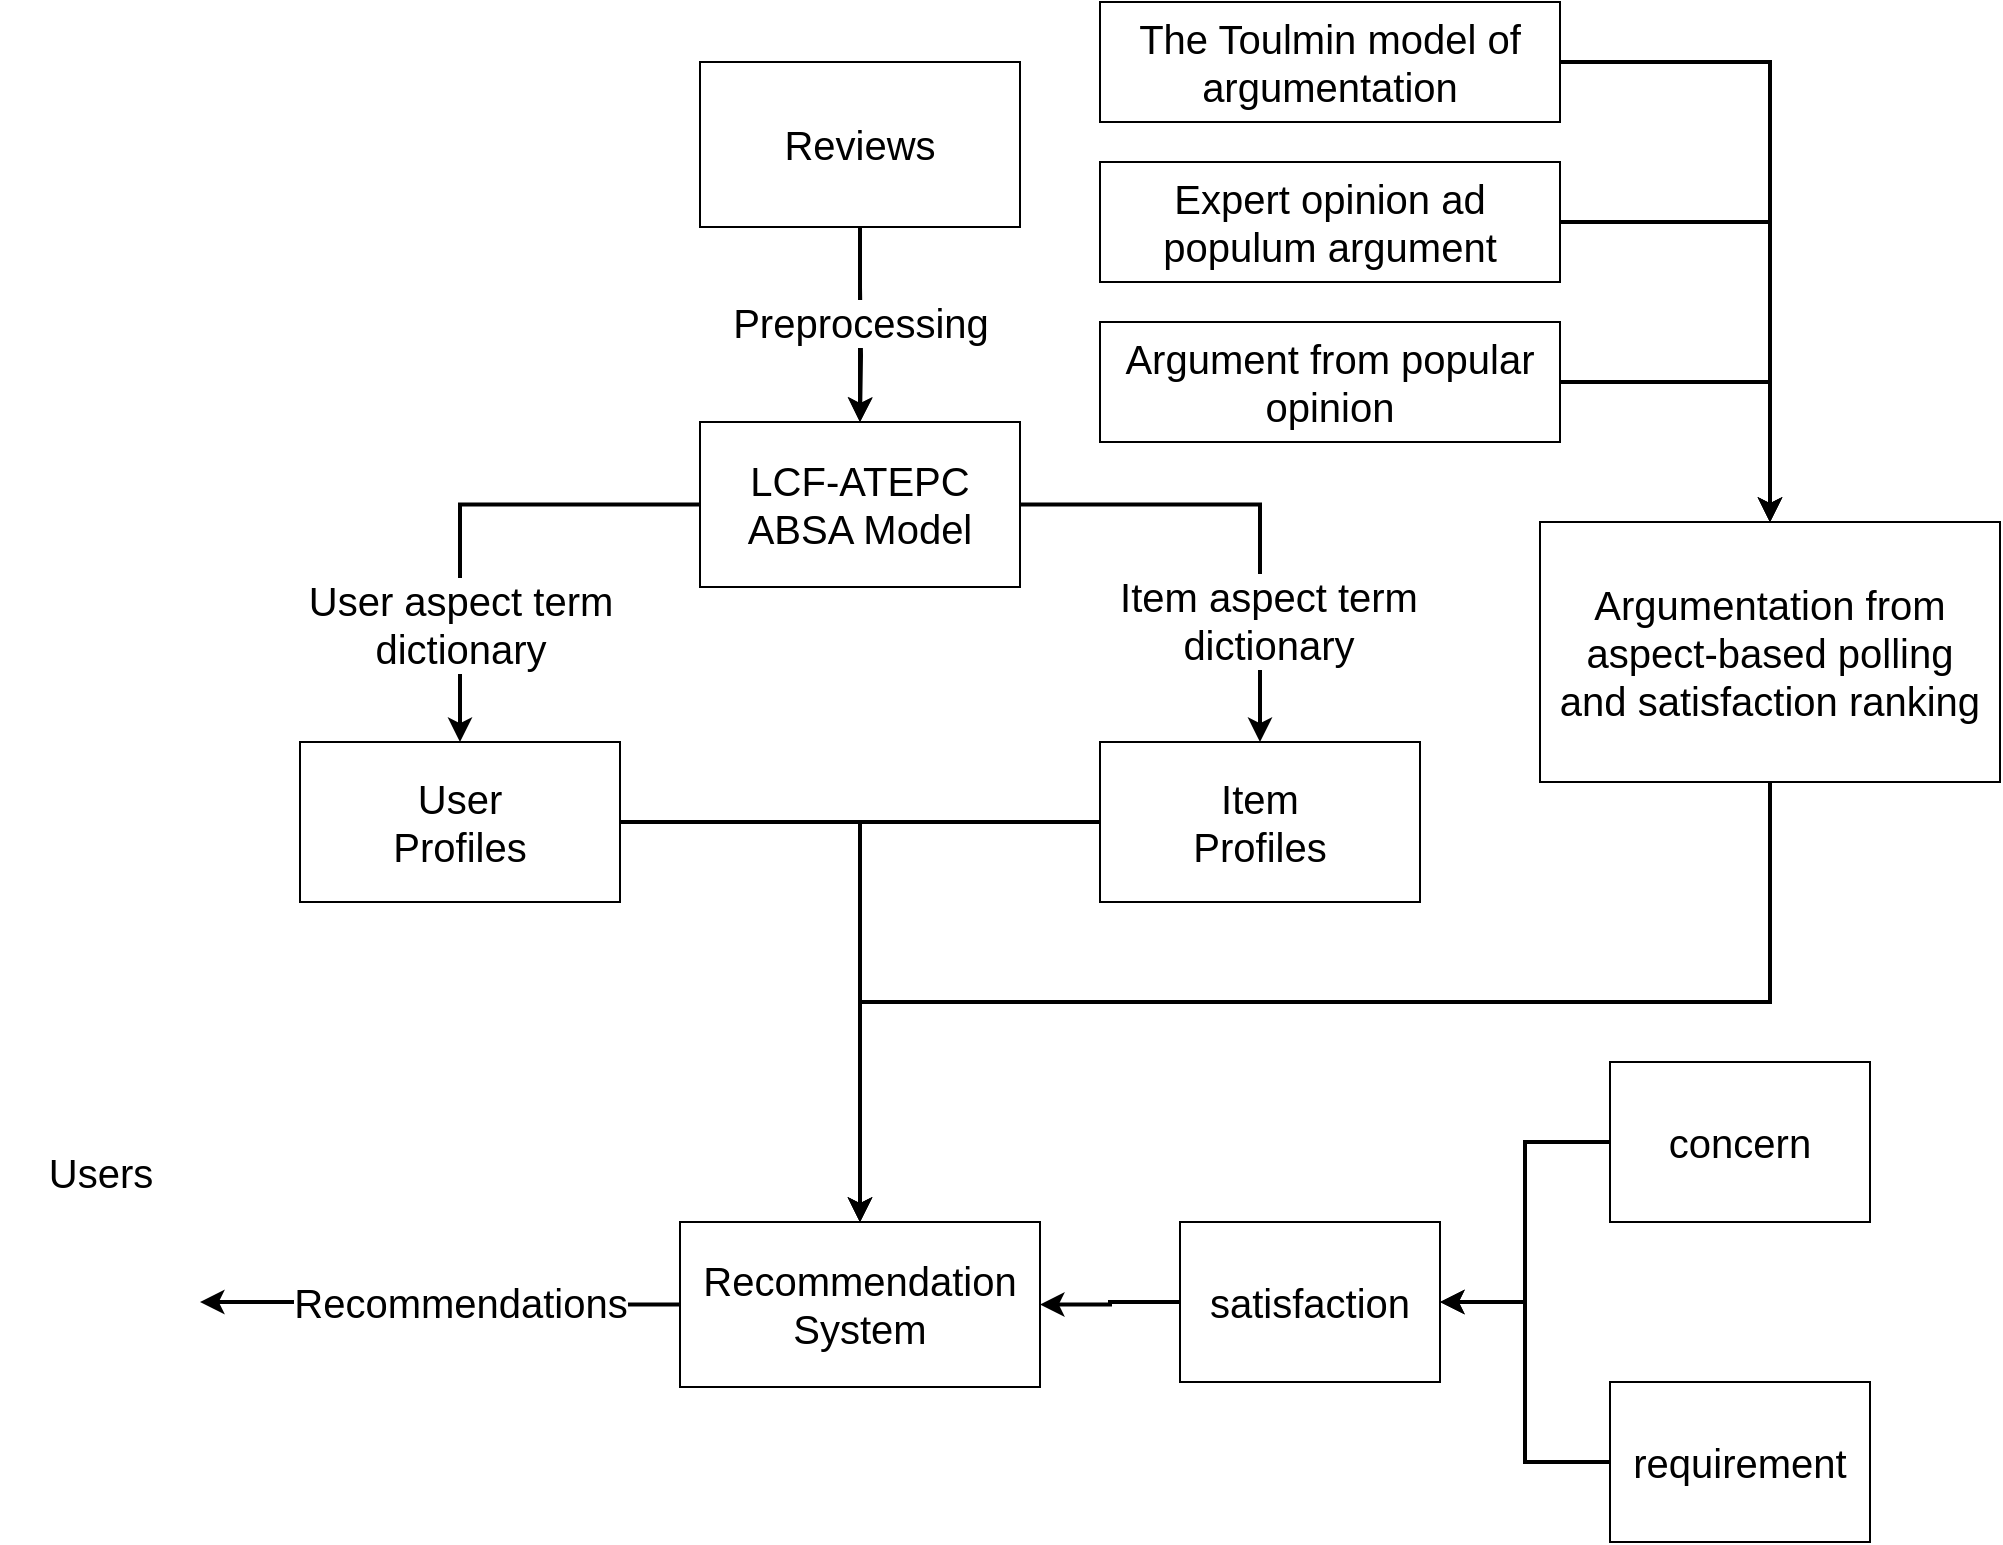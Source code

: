 <mxfile version="20.2.7" type="github">
  <diagram id="ahrnxP7dzFnDoXyZlv80" name="第 1 页">
    <mxGraphModel dx="3679" dy="255" grid="1" gridSize="10" guides="1" tooltips="1" connect="1" arrows="1" fold="1" page="1" pageScale="1" pageWidth="827" pageHeight="1169" math="0" shadow="0">
      <root>
        <mxCell id="0" />
        <mxCell id="1" parent="0" />
        <mxCell id="r_awI5zs8guKs30Cjc3F-32" value="Users" style="shape=image;html=1;verticalAlign=bottom;verticalLabelPosition=top;labelBackgroundColor=#ffffff;imageAspect=0;aspect=fixed;image=https://cdn2.iconfinder.com/data/icons/font-awesome/1792/user-128.png;fontSize=20;labelPosition=center;align=center;" vertex="1" parent="1">
          <mxGeometry x="-586" y="1930" width="100" height="100" as="geometry" />
        </mxCell>
        <mxCell id="r_awI5zs8guKs30Cjc3F-33" value="" style="edgeStyle=orthogonalEdgeStyle;rounded=0;orthogonalLoop=1;jettySize=auto;html=1;fontSize=20;strokeWidth=2;" edge="1" parent="1" target="r_awI5zs8guKs30Cjc3F-42">
          <mxGeometry relative="1" as="geometry">
            <mxPoint x="-156" y="1472.5" as="sourcePoint" />
          </mxGeometry>
        </mxCell>
        <mxCell id="r_awI5zs8guKs30Cjc3F-34" style="edgeStyle=orthogonalEdgeStyle;rounded=0;orthogonalLoop=1;jettySize=auto;html=1;fontSize=20;strokeWidth=2;" edge="1" parent="1" source="r_awI5zs8guKs30Cjc3F-35" target="r_awI5zs8guKs30Cjc3F-48">
          <mxGeometry relative="1" as="geometry" />
        </mxCell>
        <mxCell id="r_awI5zs8guKs30Cjc3F-35" value="Item&lt;br&gt;Profiles" style="whiteSpace=wrap;html=1;fontSize=20;" vertex="1" parent="1">
          <mxGeometry x="-36" y="1700" width="160" height="80" as="geometry" />
        </mxCell>
        <mxCell id="r_awI5zs8guKs30Cjc3F-36" style="edgeStyle=orthogonalEdgeStyle;rounded=0;orthogonalLoop=1;jettySize=auto;html=1;fontSize=20;strokeWidth=2;" edge="1" parent="1" source="r_awI5zs8guKs30Cjc3F-37" target="r_awI5zs8guKs30Cjc3F-48">
          <mxGeometry relative="1" as="geometry" />
        </mxCell>
        <mxCell id="r_awI5zs8guKs30Cjc3F-37" value="User&lt;br&gt;Profiles" style="whiteSpace=wrap;html=1;fontSize=20;" vertex="1" parent="1">
          <mxGeometry x="-436" y="1700" width="160" height="80" as="geometry" />
        </mxCell>
        <mxCell id="r_awI5zs8guKs30Cjc3F-38" style="edgeStyle=orthogonalEdgeStyle;rounded=0;orthogonalLoop=1;jettySize=auto;html=1;fontSize=20;strokeWidth=2;" edge="1" parent="1" source="r_awI5zs8guKs30Cjc3F-42" target="r_awI5zs8guKs30Cjc3F-35">
          <mxGeometry relative="1" as="geometry" />
        </mxCell>
        <mxCell id="r_awI5zs8guKs30Cjc3F-39" value="Item aspect term&lt;br&gt;dictionary" style="edgeLabel;html=1;align=center;verticalAlign=middle;resizable=0;points=[];fontSize=20;" vertex="1" connectable="0" parent="r_awI5zs8guKs30Cjc3F-38">
          <mxGeometry x="0.489" y="4" relative="1" as="geometry">
            <mxPoint as="offset" />
          </mxGeometry>
        </mxCell>
        <mxCell id="r_awI5zs8guKs30Cjc3F-40" style="edgeStyle=orthogonalEdgeStyle;rounded=0;orthogonalLoop=1;jettySize=auto;html=1;entryX=0.5;entryY=0;entryDx=0;entryDy=0;fontSize=20;strokeWidth=2;" edge="1" parent="1" source="r_awI5zs8guKs30Cjc3F-42" target="r_awI5zs8guKs30Cjc3F-37">
          <mxGeometry relative="1" as="geometry" />
        </mxCell>
        <mxCell id="r_awI5zs8guKs30Cjc3F-41" value="User aspect term&lt;br&gt;dictionary" style="edgeLabel;html=1;align=center;verticalAlign=middle;resizable=0;points=[];fontSize=20;" vertex="1" connectable="0" parent="r_awI5zs8guKs30Cjc3F-40">
          <mxGeometry x="0.21" y="-1" relative="1" as="geometry">
            <mxPoint x="1" y="35" as="offset" />
          </mxGeometry>
        </mxCell>
        <mxCell id="r_awI5zs8guKs30Cjc3F-42" value="LCF-ATEPC&lt;br&gt;ABSA Model" style="whiteSpace=wrap;html=1;fontSize=20;" vertex="1" parent="1">
          <mxGeometry x="-236" y="1540" width="160" height="82.5" as="geometry" />
        </mxCell>
        <mxCell id="r_awI5zs8guKs30Cjc3F-43" value="" style="edgeStyle=orthogonalEdgeStyle;rounded=0;orthogonalLoop=1;jettySize=auto;html=1;fontSize=20;strokeWidth=2;" edge="1" parent="1" source="r_awI5zs8guKs30Cjc3F-45" target="r_awI5zs8guKs30Cjc3F-42">
          <mxGeometry relative="1" as="geometry" />
        </mxCell>
        <mxCell id="r_awI5zs8guKs30Cjc3F-44" value="Preprocessing" style="edgeLabel;html=1;align=center;verticalAlign=middle;resizable=0;points=[];fontSize=20;" vertex="1" connectable="0" parent="r_awI5zs8guKs30Cjc3F-43">
          <mxGeometry x="-0.23" y="1" relative="1" as="geometry">
            <mxPoint x="-1" y="10" as="offset" />
          </mxGeometry>
        </mxCell>
        <mxCell id="r_awI5zs8guKs30Cjc3F-45" value="Reviews" style="whiteSpace=wrap;html=1;fontSize=20;" vertex="1" parent="1">
          <mxGeometry x="-236" y="1360" width="160" height="82.5" as="geometry" />
        </mxCell>
        <mxCell id="r_awI5zs8guKs30Cjc3F-46" style="edgeStyle=orthogonalEdgeStyle;rounded=0;orthogonalLoop=1;jettySize=auto;html=1;entryX=1;entryY=0.5;entryDx=0;entryDy=0;fontSize=20;strokeWidth=2;" edge="1" parent="1" source="r_awI5zs8guKs30Cjc3F-48" target="r_awI5zs8guKs30Cjc3F-32">
          <mxGeometry relative="1" as="geometry" />
        </mxCell>
        <mxCell id="r_awI5zs8guKs30Cjc3F-47" value="Recommendations" style="edgeLabel;html=1;align=center;verticalAlign=middle;resizable=0;points=[];fontSize=20;" vertex="1" connectable="0" parent="r_awI5zs8guKs30Cjc3F-46">
          <mxGeometry x="0.402" y="1" relative="1" as="geometry">
            <mxPoint x="57" y="-1" as="offset" />
          </mxGeometry>
        </mxCell>
        <mxCell id="r_awI5zs8guKs30Cjc3F-48" value="Recommendation System" style="whiteSpace=wrap;html=1;fontSize=20;" vertex="1" parent="1">
          <mxGeometry x="-246" y="1940" width="180" height="82.5" as="geometry" />
        </mxCell>
        <mxCell id="r_awI5zs8guKs30Cjc3F-49" style="edgeStyle=orthogonalEdgeStyle;rounded=0;orthogonalLoop=1;jettySize=auto;html=1;entryX=0.5;entryY=0;entryDx=0;entryDy=0;fontSize=20;strokeWidth=2;exitX=0.5;exitY=1;exitDx=0;exitDy=0;" edge="1" parent="1" source="r_awI5zs8guKs30Cjc3F-50" target="r_awI5zs8guKs30Cjc3F-48">
          <mxGeometry relative="1" as="geometry" />
        </mxCell>
        <mxCell id="r_awI5zs8guKs30Cjc3F-50" value="Argumentation from aspect-based polling and satisfaction ranking" style="whiteSpace=wrap;html=1;fontSize=20;spacing=5;" vertex="1" parent="1">
          <mxGeometry x="184" y="1590" width="230" height="130" as="geometry" />
        </mxCell>
        <mxCell id="r_awI5zs8guKs30Cjc3F-51" style="edgeStyle=orthogonalEdgeStyle;rounded=0;orthogonalLoop=1;jettySize=auto;html=1;entryX=0.5;entryY=0;entryDx=0;entryDy=0;fontSize=20;strokeWidth=2;exitX=1;exitY=0.5;exitDx=0;exitDy=0;" edge="1" parent="1" source="r_awI5zs8guKs30Cjc3F-52" target="r_awI5zs8guKs30Cjc3F-50">
          <mxGeometry relative="1" as="geometry" />
        </mxCell>
        <mxCell id="r_awI5zs8guKs30Cjc3F-52" value="The Toulmin model of argumentation" style="whiteSpace=wrap;html=1;fontSize=20;" vertex="1" parent="1">
          <mxGeometry x="-36" y="1330" width="230" height="60" as="geometry" />
        </mxCell>
        <mxCell id="r_awI5zs8guKs30Cjc3F-53" style="edgeStyle=orthogonalEdgeStyle;rounded=0;orthogonalLoop=1;jettySize=auto;html=1;fontSize=20;strokeWidth=2;exitX=1;exitY=0.5;exitDx=0;exitDy=0;" edge="1" parent="1" source="r_awI5zs8guKs30Cjc3F-54" target="r_awI5zs8guKs30Cjc3F-50">
          <mxGeometry relative="1" as="geometry" />
        </mxCell>
        <mxCell id="r_awI5zs8guKs30Cjc3F-54" value="Argument from popular opinion" style="whiteSpace=wrap;html=1;fontSize=20;" vertex="1" parent="1">
          <mxGeometry x="-36" y="1490" width="230" height="60" as="geometry" />
        </mxCell>
        <mxCell id="r_awI5zs8guKs30Cjc3F-55" style="edgeStyle=orthogonalEdgeStyle;rounded=0;orthogonalLoop=1;jettySize=auto;html=1;fontSize=20;strokeWidth=2;exitX=1;exitY=0.5;exitDx=0;exitDy=0;" edge="1" parent="1" source="r_awI5zs8guKs30Cjc3F-56" target="r_awI5zs8guKs30Cjc3F-50">
          <mxGeometry relative="1" as="geometry" />
        </mxCell>
        <mxCell id="r_awI5zs8guKs30Cjc3F-56" value="Expert opinion ad populum argument" style="whiteSpace=wrap;html=1;fontSize=20;" vertex="1" parent="1">
          <mxGeometry x="-36" y="1410" width="230" height="60" as="geometry" />
        </mxCell>
        <mxCell id="r_awI5zs8guKs30Cjc3F-57" value="" style="edgeStyle=orthogonalEdgeStyle;rounded=0;orthogonalLoop=1;jettySize=auto;html=1;strokeWidth=2;" edge="1" parent="1" source="r_awI5zs8guKs30Cjc3F-58" target="r_awI5zs8guKs30Cjc3F-62">
          <mxGeometry relative="1" as="geometry" />
        </mxCell>
        <mxCell id="r_awI5zs8guKs30Cjc3F-58" value="concern" style="whiteSpace=wrap;html=1;fontSize=20;" vertex="1" parent="1">
          <mxGeometry x="219" y="1860" width="130" height="80" as="geometry" />
        </mxCell>
        <mxCell id="r_awI5zs8guKs30Cjc3F-59" style="edgeStyle=orthogonalEdgeStyle;rounded=0;orthogonalLoop=1;jettySize=auto;html=1;strokeWidth=2;" edge="1" parent="1" source="r_awI5zs8guKs30Cjc3F-60" target="r_awI5zs8guKs30Cjc3F-62">
          <mxGeometry relative="1" as="geometry" />
        </mxCell>
        <mxCell id="r_awI5zs8guKs30Cjc3F-60" value="requirement" style="whiteSpace=wrap;html=1;fontSize=20;" vertex="1" parent="1">
          <mxGeometry x="219" y="2020" width="130" height="80" as="geometry" />
        </mxCell>
        <mxCell id="r_awI5zs8guKs30Cjc3F-61" value="" style="edgeStyle=orthogonalEdgeStyle;rounded=0;orthogonalLoop=1;jettySize=auto;html=1;strokeWidth=2;" edge="1" parent="1" source="r_awI5zs8guKs30Cjc3F-62" target="r_awI5zs8guKs30Cjc3F-48">
          <mxGeometry relative="1" as="geometry" />
        </mxCell>
        <mxCell id="r_awI5zs8guKs30Cjc3F-62" value="satisfaction" style="whiteSpace=wrap;html=1;fontSize=20;" vertex="1" parent="1">
          <mxGeometry x="4" y="1940" width="130" height="80" as="geometry" />
        </mxCell>
      </root>
    </mxGraphModel>
  </diagram>
</mxfile>
